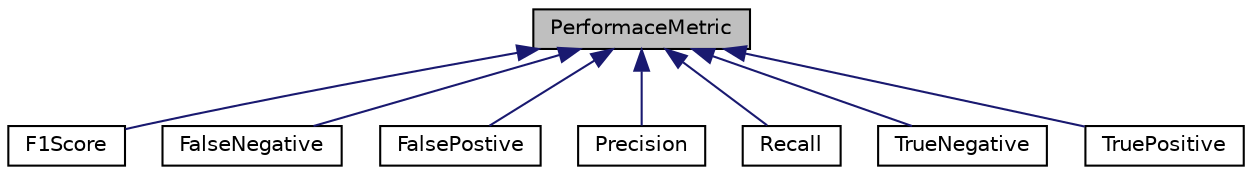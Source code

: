 digraph "PerformaceMetric"
{
  edge [fontname="Helvetica",fontsize="10",labelfontname="Helvetica",labelfontsize="10"];
  node [fontname="Helvetica",fontsize="10",shape=record];
  Node0 [label="PerformaceMetric",height=0.2,width=0.4,color="black", fillcolor="grey75", style="filled", fontcolor="black"];
  Node0 -> Node1 [dir="back",color="midnightblue",fontsize="10",style="solid",fontname="Helvetica"];
  Node1 [label="F1Score",height=0.2,width=0.4,color="black", fillcolor="white", style="filled",URL="$structF1Score.html"];
  Node0 -> Node2 [dir="back",color="midnightblue",fontsize="10",style="solid",fontname="Helvetica"];
  Node2 [label="FalseNegative",height=0.2,width=0.4,color="black", fillcolor="white", style="filled",URL="$structFalseNegative.html"];
  Node0 -> Node3 [dir="back",color="midnightblue",fontsize="10",style="solid",fontname="Helvetica"];
  Node3 [label="FalsePostive",height=0.2,width=0.4,color="black", fillcolor="white", style="filled",URL="$structFalsePostive.html"];
  Node0 -> Node4 [dir="back",color="midnightblue",fontsize="10",style="solid",fontname="Helvetica"];
  Node4 [label="Precision",height=0.2,width=0.4,color="black", fillcolor="white", style="filled",URL="$structPrecision.html"];
  Node0 -> Node5 [dir="back",color="midnightblue",fontsize="10",style="solid",fontname="Helvetica"];
  Node5 [label="Recall",height=0.2,width=0.4,color="black", fillcolor="white", style="filled",URL="$structRecall.html"];
  Node0 -> Node6 [dir="back",color="midnightblue",fontsize="10",style="solid",fontname="Helvetica"];
  Node6 [label="TrueNegative",height=0.2,width=0.4,color="black", fillcolor="white", style="filled",URL="$structTrueNegative.html"];
  Node0 -> Node7 [dir="back",color="midnightblue",fontsize="10",style="solid",fontname="Helvetica"];
  Node7 [label="TruePositive",height=0.2,width=0.4,color="black", fillcolor="white", style="filled",URL="$structTruePositive.html"];
}
